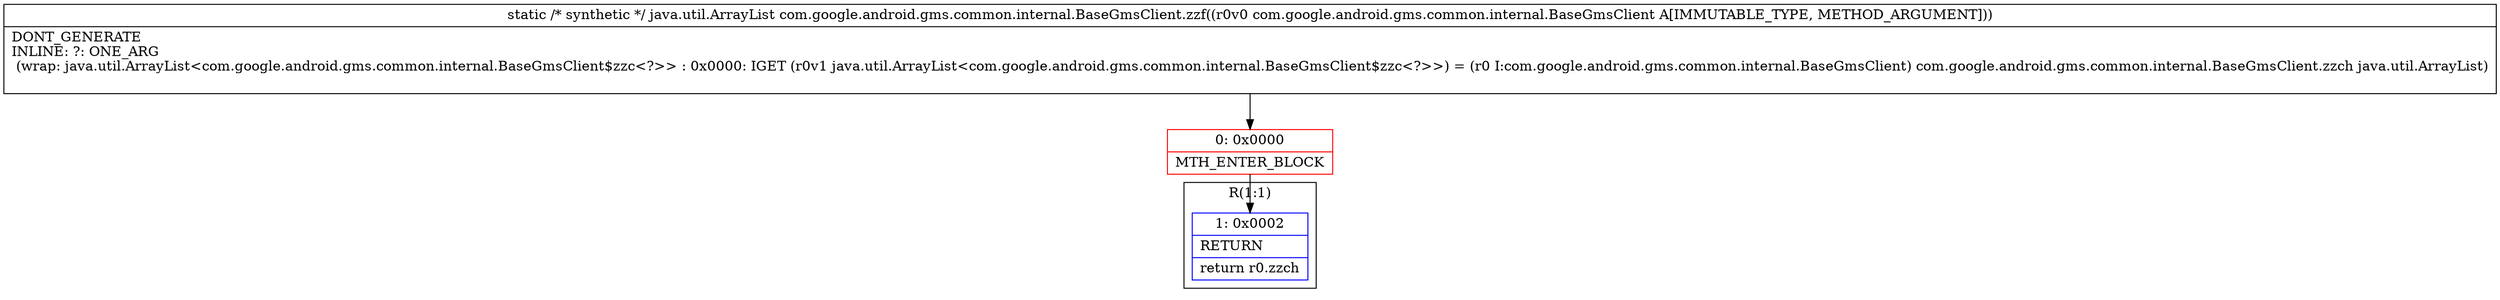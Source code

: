 digraph "CFG forcom.google.android.gms.common.internal.BaseGmsClient.zzf(Lcom\/google\/android\/gms\/common\/internal\/BaseGmsClient;)Ljava\/util\/ArrayList;" {
subgraph cluster_Region_826998672 {
label = "R(1:1)";
node [shape=record,color=blue];
Node_1 [shape=record,label="{1\:\ 0x0002|RETURN\l|return r0.zzch\l}"];
}
Node_0 [shape=record,color=red,label="{0\:\ 0x0000|MTH_ENTER_BLOCK\l}"];
MethodNode[shape=record,label="{static \/* synthetic *\/ java.util.ArrayList com.google.android.gms.common.internal.BaseGmsClient.zzf((r0v0 com.google.android.gms.common.internal.BaseGmsClient A[IMMUTABLE_TYPE, METHOD_ARGUMENT]))  | DONT_GENERATE\lINLINE: ?: ONE_ARG  \l  (wrap: java.util.ArrayList\<com.google.android.gms.common.internal.BaseGmsClient$zzc\<?\>\> : 0x0000: IGET  (r0v1 java.util.ArrayList\<com.google.android.gms.common.internal.BaseGmsClient$zzc\<?\>\>) = (r0 I:com.google.android.gms.common.internal.BaseGmsClient) com.google.android.gms.common.internal.BaseGmsClient.zzch java.util.ArrayList)\l\l}"];
MethodNode -> Node_0;
Node_0 -> Node_1;
}

